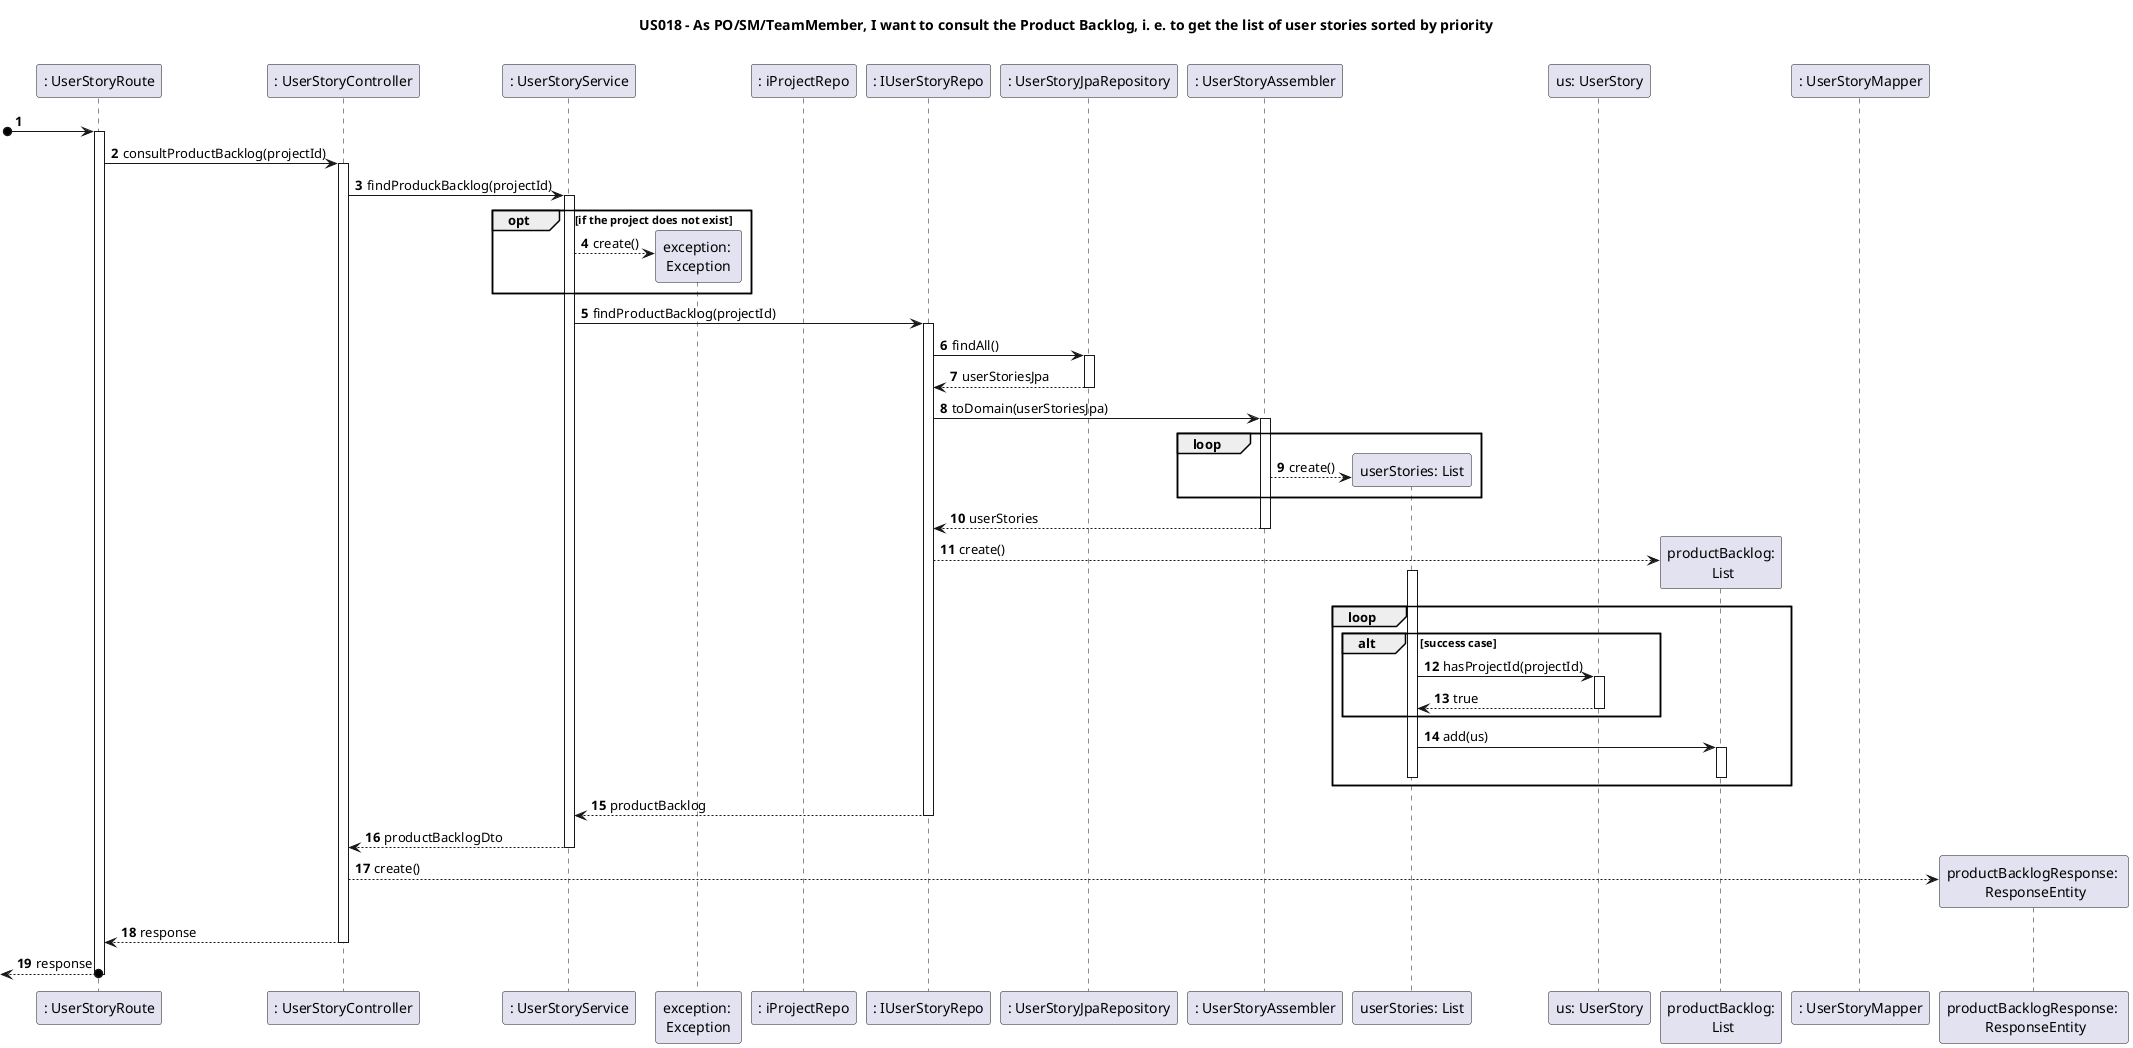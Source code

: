 @startuml
title "US018 - As PO/SM/TeamMember, I want to consult the Product Backlog, i. e. to get the list of user stories sorted by priority"

autoactivate on
autonumber

participant ": UserStoryRoute" as UI
participant ": UserStoryController" as Ctrl
participant ": UserStoryService" as Service
participant "exception: \nException" as exc
participant ": iProjectRepo" as ProjectRepo
participant ": IUserStoryRepo" as Repo
participant ": UserStoryJpaRepository" as Driver
participant ": UserStoryAssembler" as Assembler
participant "userStories: List" as UserStories
participant "us: UserStory" as UserStory
participant "productBacklog:\n List" as Backlog
participant ": UserStoryMapper" as mapper
participant "productBacklogResponse: \n ResponseEntity" as json

[o-> UI
UI -> Ctrl: consultProductBacklog(projectId)
Ctrl -> Service: findProduckBacklog(projectId)
opt if the project does not exist
    Service --> exc**: create()
end
Service -> Repo: findProductBacklog(projectId)
Repo -> Driver: findAll()
return userStoriesJpa
Repo -> Assembler: toDomain(userStoriesJpa)
    loop
        Assembler --> UserStories**: create()
    end
return userStories
Repo --> Backlog**: create()
    loop
    activate UserStories
        alt success case
            UserStories -> UserStory:  hasProjectId(projectId)
            return true
        end
        UserStories -> Backlog: add(us)
        deactivate Backlog
        deactivate UserStories
    end
return productBacklog
return productBacklogDto
Ctrl --> json**: create()
return response
return response

@enduml